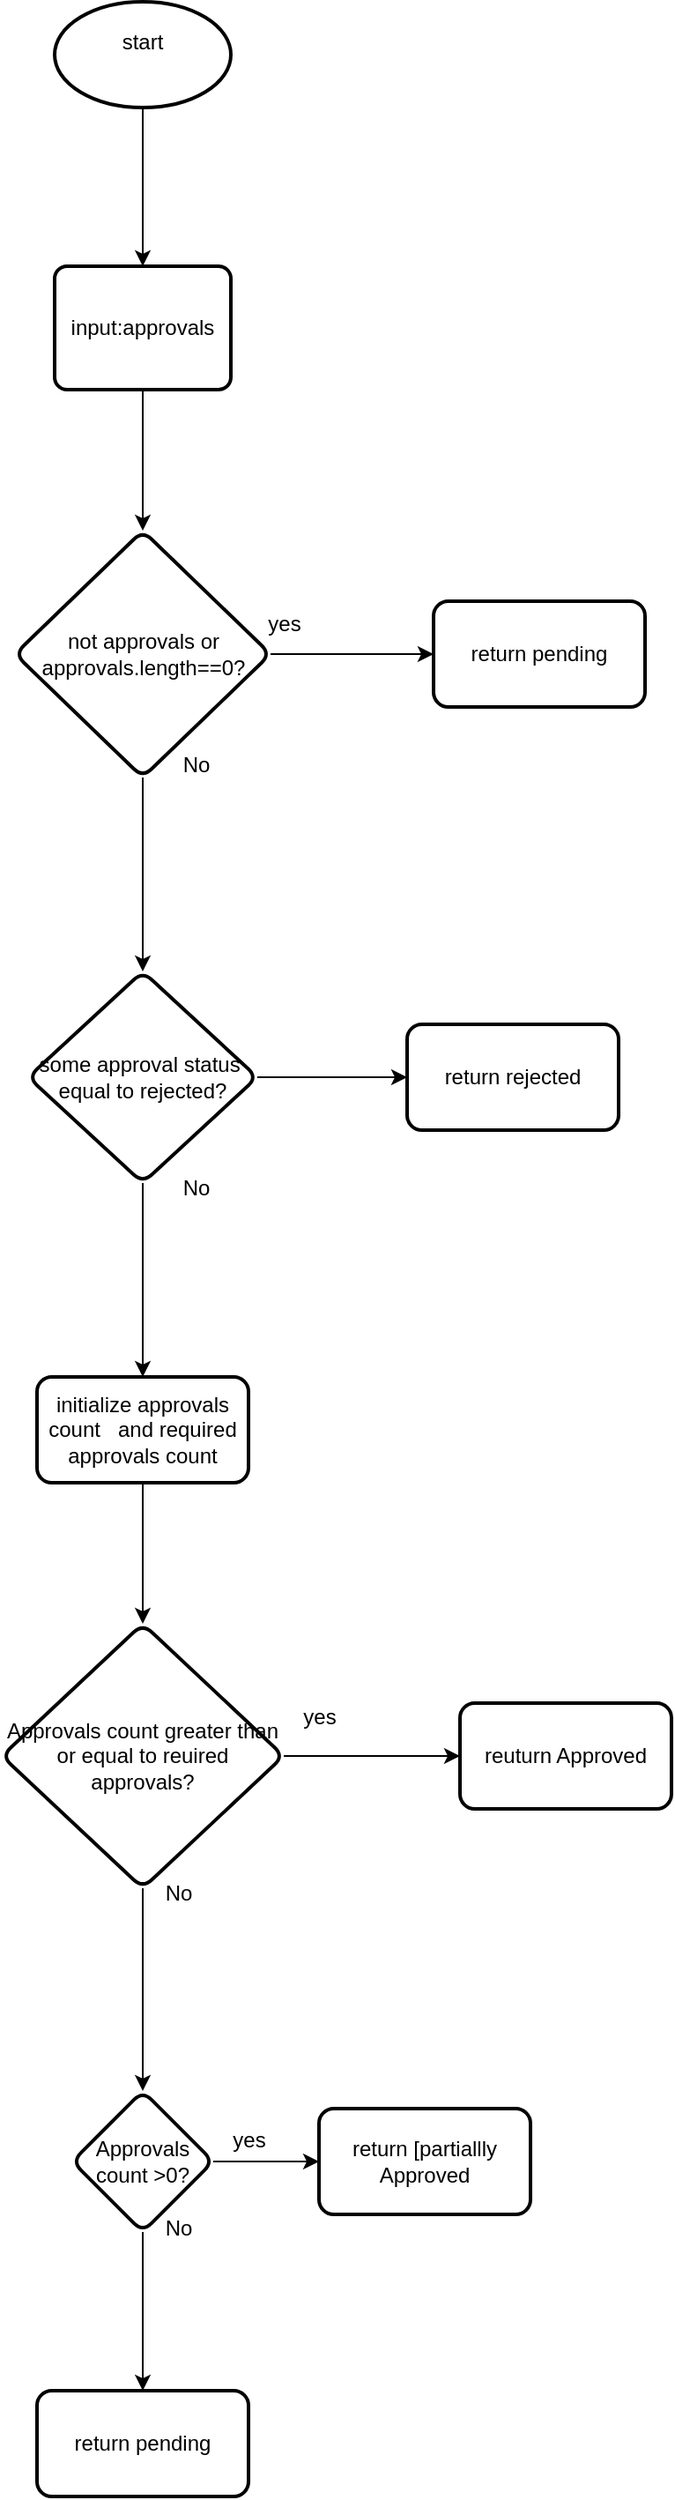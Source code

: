 <mxfile>
    <diagram id="5re6TwPZ8f5WCMKt_EPx" name="Page-1">
        <mxGraphModel dx="446" dy="467" grid="1" gridSize="10" guides="1" tooltips="1" connect="1" arrows="1" fold="1" page="1" pageScale="1" pageWidth="850" pageHeight="1100" math="0" shadow="0">
            <root>
                <mxCell id="0"/>
                <mxCell id="1" parent="0"/>
                <mxCell id="6" value="" style="edgeStyle=none;html=1;" edge="1" parent="1" source="2" target="5">
                    <mxGeometry relative="1" as="geometry"/>
                </mxCell>
                <mxCell id="2" value="input:approvals" style="rounded=1;whiteSpace=wrap;html=1;absoluteArcSize=1;arcSize=14;strokeWidth=2;" vertex="1" parent="1">
                    <mxGeometry x="180" y="190" width="100" height="70" as="geometry"/>
                </mxCell>
                <mxCell id="4" value="" style="edgeStyle=none;html=1;" edge="1" parent="1" source="3" target="2">
                    <mxGeometry relative="1" as="geometry"/>
                </mxCell>
                <mxCell id="3" value="start&lt;div&gt;&lt;br&gt;&lt;/div&gt;" style="strokeWidth=2;html=1;shape=mxgraph.flowchart.start_1;whiteSpace=wrap;" vertex="1" parent="1">
                    <mxGeometry x="180" y="40" width="100" height="60" as="geometry"/>
                </mxCell>
                <mxCell id="8" value="" style="edgeStyle=none;html=1;" edge="1" parent="1" source="5" target="7">
                    <mxGeometry relative="1" as="geometry"/>
                </mxCell>
                <mxCell id="11" value="" style="edgeStyle=none;html=1;" edge="1" parent="1" source="5" target="10">
                    <mxGeometry relative="1" as="geometry"/>
                </mxCell>
                <mxCell id="5" value="not approvals or approvals.length==0?" style="rhombus;whiteSpace=wrap;html=1;rounded=1;arcSize=14;strokeWidth=2;" vertex="1" parent="1">
                    <mxGeometry x="157.5" y="340" width="145" height="140" as="geometry"/>
                </mxCell>
                <mxCell id="7" value="return pending" style="whiteSpace=wrap;html=1;rounded=1;arcSize=14;strokeWidth=2;" vertex="1" parent="1">
                    <mxGeometry x="395" y="380" width="120" height="60" as="geometry"/>
                </mxCell>
                <mxCell id="9" value="yes" style="text;html=1;align=center;verticalAlign=middle;resizable=0;points=[];autosize=1;strokeColor=none;fillColor=none;" vertex="1" parent="1">
                    <mxGeometry x="290" y="378" width="40" height="30" as="geometry"/>
                </mxCell>
                <mxCell id="14" value="" style="edgeStyle=none;html=1;" edge="1" parent="1" source="10" target="13">
                    <mxGeometry relative="1" as="geometry"/>
                </mxCell>
                <mxCell id="16" value="" style="edgeStyle=none;html=1;" edge="1" parent="1" source="10" target="15">
                    <mxGeometry relative="1" as="geometry"/>
                </mxCell>
                <mxCell id="10" value="some approval status&amp;nbsp; equal to rejected?" style="rhombus;whiteSpace=wrap;html=1;rounded=1;arcSize=14;strokeWidth=2;" vertex="1" parent="1">
                    <mxGeometry x="165" y="590" width="130" height="120" as="geometry"/>
                </mxCell>
                <mxCell id="12" value="No&lt;div&gt;&lt;br&gt;&lt;/div&gt;" style="text;html=1;align=center;verticalAlign=middle;resizable=0;points=[];autosize=1;strokeColor=none;fillColor=none;" vertex="1" parent="1">
                    <mxGeometry x="240" y="460" width="40" height="40" as="geometry"/>
                </mxCell>
                <mxCell id="13" value="return rejected" style="whiteSpace=wrap;html=1;rounded=1;arcSize=14;strokeWidth=2;" vertex="1" parent="1">
                    <mxGeometry x="380" y="620" width="120" height="60" as="geometry"/>
                </mxCell>
                <mxCell id="21" value="" style="edgeStyle=none;html=1;" edge="1" parent="1" source="15" target="20">
                    <mxGeometry relative="1" as="geometry"/>
                </mxCell>
                <mxCell id="15" value="initialize approvals count&amp;nbsp; &amp;nbsp;and required approvals count" style="whiteSpace=wrap;html=1;rounded=1;arcSize=14;strokeWidth=2;" vertex="1" parent="1">
                    <mxGeometry x="170" y="820" width="120" height="60" as="geometry"/>
                </mxCell>
                <mxCell id="17" value="No" style="text;html=1;align=center;verticalAlign=middle;resizable=0;points=[];autosize=1;strokeColor=none;fillColor=none;" vertex="1" parent="1">
                    <mxGeometry x="240" y="698" width="40" height="30" as="geometry"/>
                </mxCell>
                <mxCell id="23" value="" style="edgeStyle=none;html=1;" edge="1" parent="1" source="20" target="22">
                    <mxGeometry relative="1" as="geometry"/>
                </mxCell>
                <mxCell id="27" value="" style="edgeStyle=none;html=1;" edge="1" parent="1" source="20" target="26">
                    <mxGeometry relative="1" as="geometry"/>
                </mxCell>
                <mxCell id="20" value="Approvals count greater than or equal to reuired approvals?" style="rhombus;whiteSpace=wrap;html=1;rounded=1;arcSize=14;strokeWidth=2;" vertex="1" parent="1">
                    <mxGeometry x="150" y="960" width="160" height="150" as="geometry"/>
                </mxCell>
                <mxCell id="22" value="reuturn Approved" style="whiteSpace=wrap;html=1;rounded=1;arcSize=14;strokeWidth=2;" vertex="1" parent="1">
                    <mxGeometry x="410" y="1005" width="120" height="60" as="geometry"/>
                </mxCell>
                <mxCell id="24" value="yes" style="text;html=1;align=center;verticalAlign=middle;resizable=0;points=[];autosize=1;strokeColor=none;fillColor=none;" vertex="1" parent="1">
                    <mxGeometry x="310" y="998" width="40" height="30" as="geometry"/>
                </mxCell>
                <mxCell id="25" value="No" style="text;html=1;align=center;verticalAlign=middle;resizable=0;points=[];autosize=1;strokeColor=none;fillColor=none;" vertex="1" parent="1">
                    <mxGeometry x="230" y="1098" width="40" height="30" as="geometry"/>
                </mxCell>
                <mxCell id="29" value="" style="edgeStyle=none;html=1;" edge="1" parent="1" source="26" target="28">
                    <mxGeometry relative="1" as="geometry"/>
                </mxCell>
                <mxCell id="32" value="" style="edgeStyle=none;html=1;" edge="1" parent="1" source="26" target="31">
                    <mxGeometry relative="1" as="geometry"/>
                </mxCell>
                <mxCell id="26" value="Approvals count &amp;gt;0?" style="rhombus;whiteSpace=wrap;html=1;rounded=1;arcSize=14;strokeWidth=2;" vertex="1" parent="1">
                    <mxGeometry x="190" y="1225" width="80" height="80" as="geometry"/>
                </mxCell>
                <mxCell id="28" value="return [partiallly Approved" style="whiteSpace=wrap;html=1;rounded=1;arcSize=14;strokeWidth=2;" vertex="1" parent="1">
                    <mxGeometry x="330" y="1235" width="120" height="60" as="geometry"/>
                </mxCell>
                <mxCell id="30" value="yes" style="text;html=1;align=center;verticalAlign=middle;resizable=0;points=[];autosize=1;strokeColor=none;fillColor=none;" vertex="1" parent="1">
                    <mxGeometry x="270" y="1238" width="40" height="30" as="geometry"/>
                </mxCell>
                <mxCell id="31" value="return pending" style="whiteSpace=wrap;html=1;rounded=1;arcSize=14;strokeWidth=2;" vertex="1" parent="1">
                    <mxGeometry x="170" y="1395" width="120" height="60" as="geometry"/>
                </mxCell>
                <mxCell id="33" value="No" style="text;html=1;align=center;verticalAlign=middle;resizable=0;points=[];autosize=1;strokeColor=none;fillColor=none;" vertex="1" parent="1">
                    <mxGeometry x="230" y="1288" width="40" height="30" as="geometry"/>
                </mxCell>
            </root>
        </mxGraphModel>
    </diagram>
</mxfile>